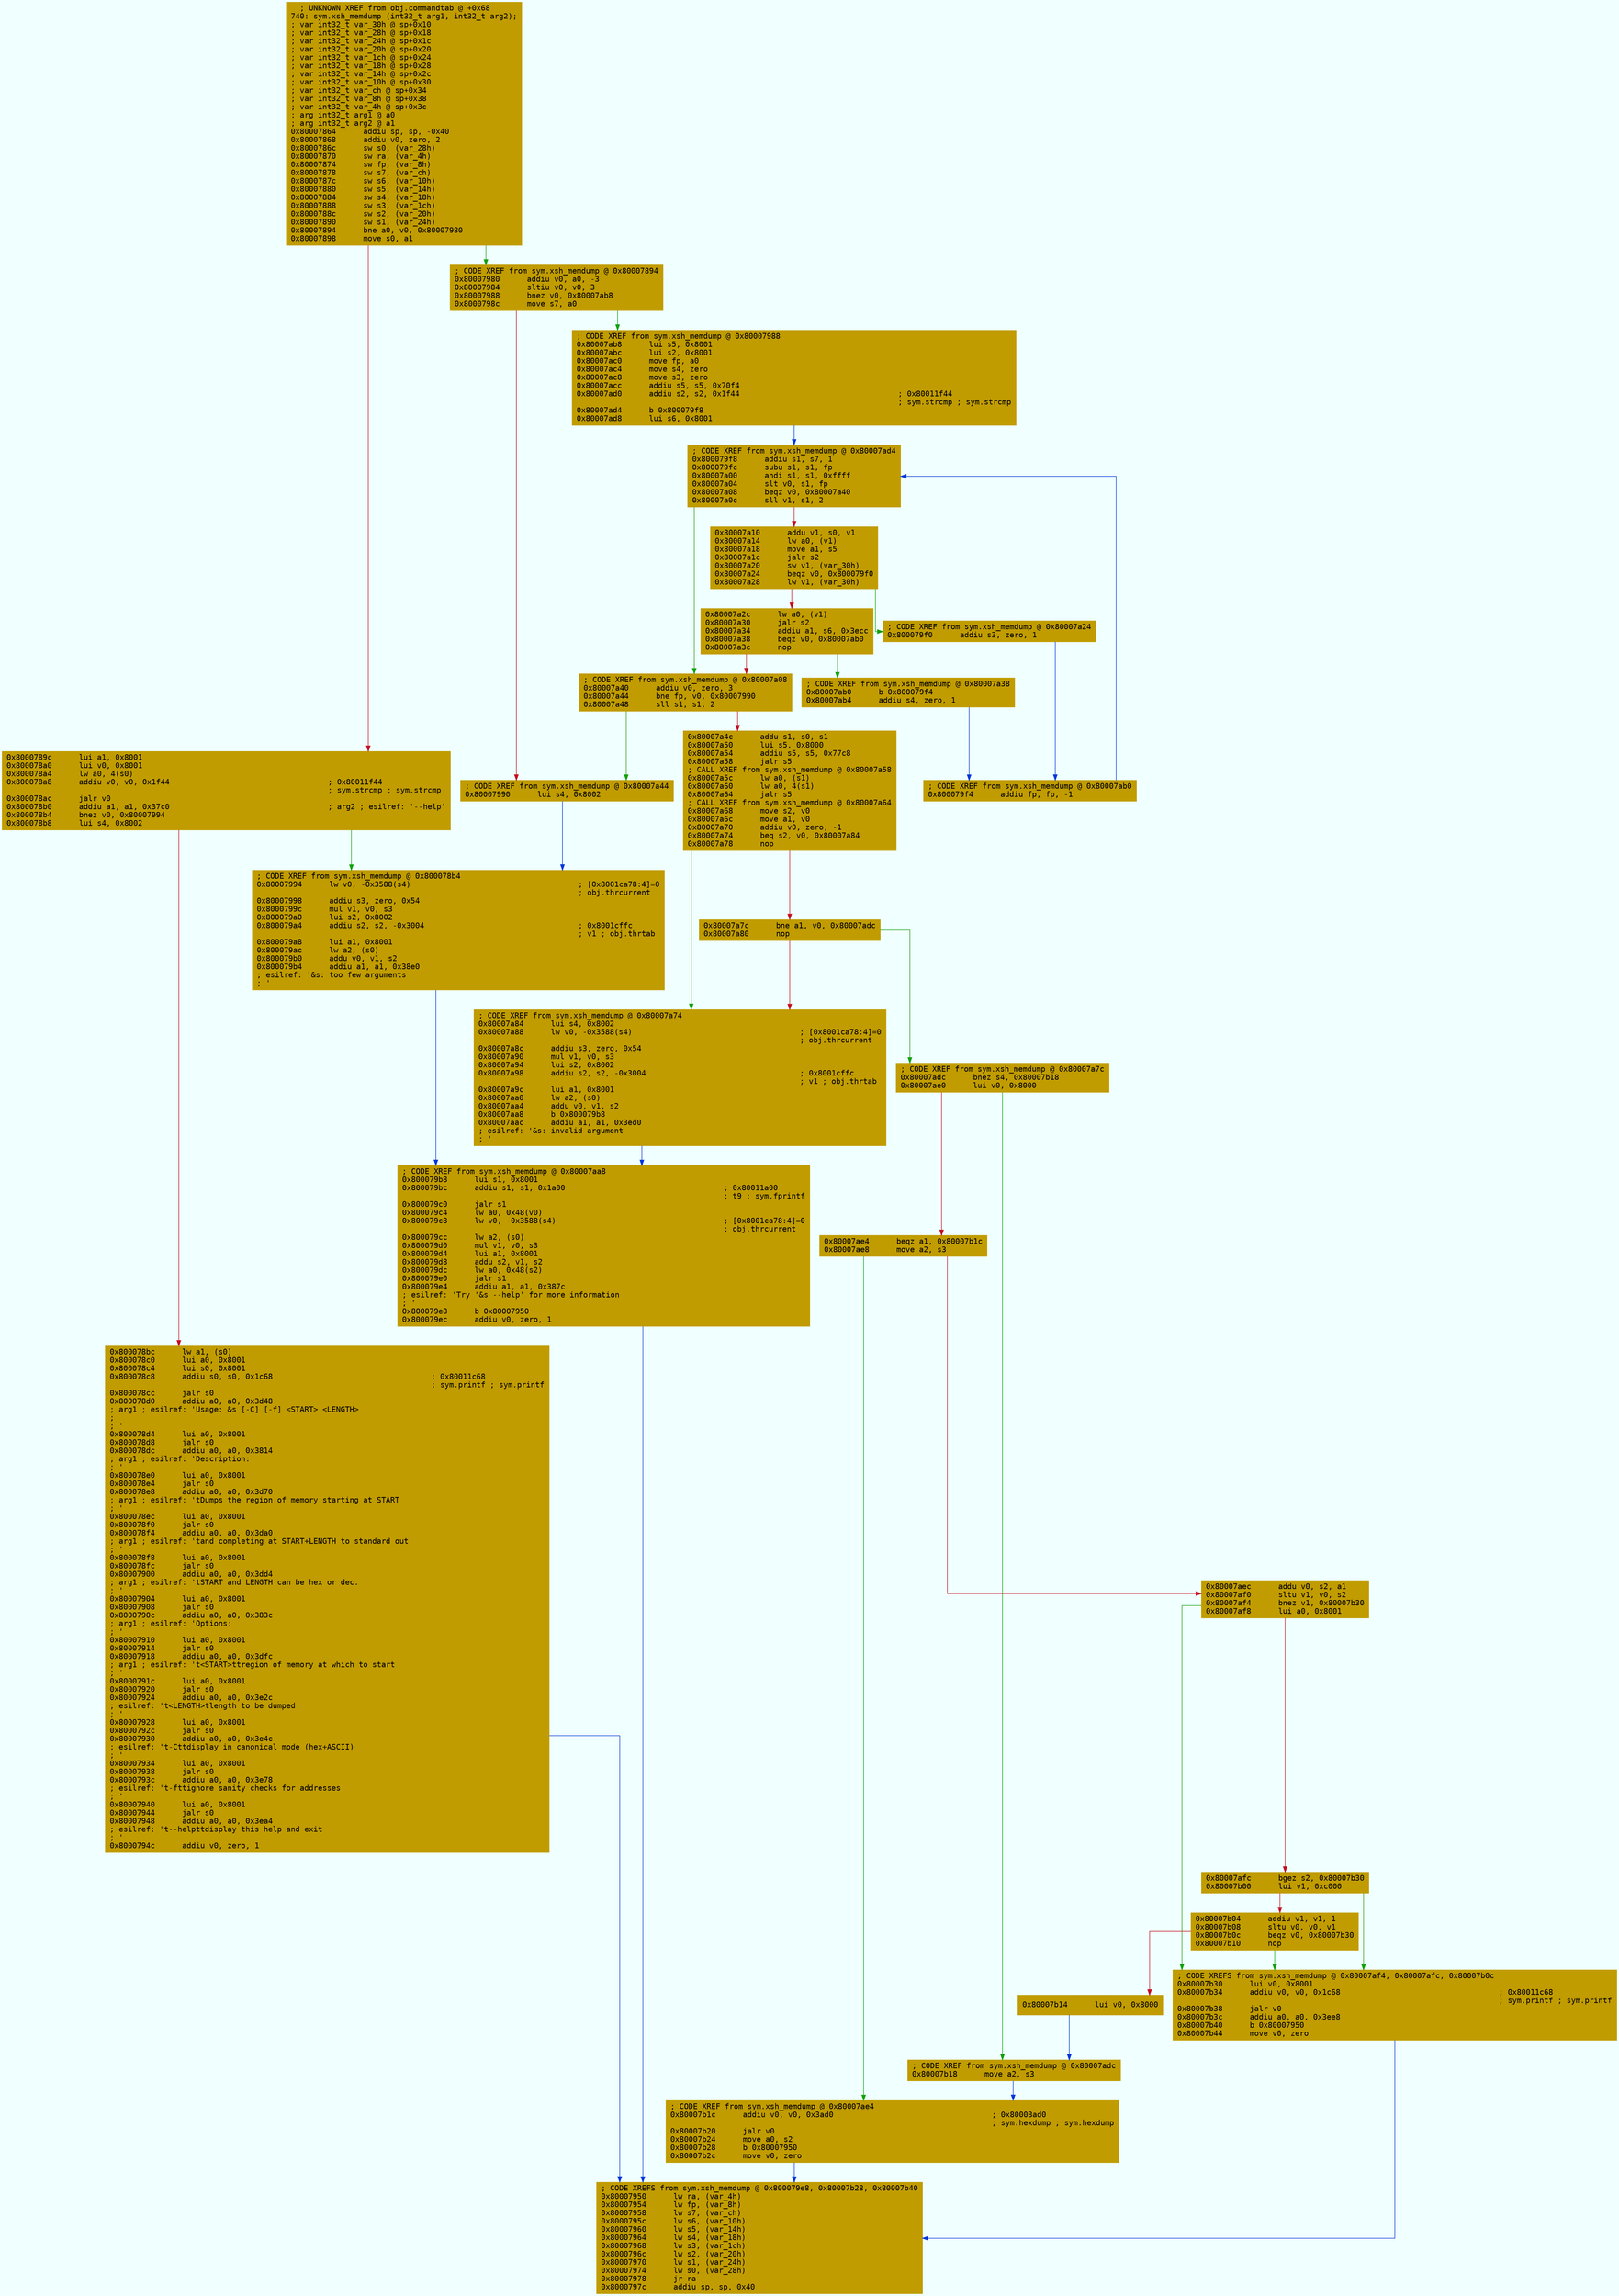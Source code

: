 digraph code {
	graph [bgcolor=azure fontsize=8 fontname="Courier" splines="ortho"];
	node [fillcolor=gray style=filled shape=box];
	edge [arrowhead="normal"];
	"0x80007864" [URL="sym.xsh_memdump/0x80007864", fillcolor="#c19c00",color="#c19c00", fontname="Courier",label="  ; UNKNOWN XREF from obj.commandtab @ +0x68\l740: sym.xsh_memdump (int32_t arg1, int32_t arg2);\l; var int32_t var_30h @ sp+0x10\l; var int32_t var_28h @ sp+0x18\l; var int32_t var_24h @ sp+0x1c\l; var int32_t var_20h @ sp+0x20\l; var int32_t var_1ch @ sp+0x24\l; var int32_t var_18h @ sp+0x28\l; var int32_t var_14h @ sp+0x2c\l; var int32_t var_10h @ sp+0x30\l; var int32_t var_ch @ sp+0x34\l; var int32_t var_8h @ sp+0x38\l; var int32_t var_4h @ sp+0x3c\l; arg int32_t arg1 @ a0\l; arg int32_t arg2 @ a1\l0x80007864      addiu sp, sp, -0x40\l0x80007868      addiu v0, zero, 2\l0x8000786c      sw s0, (var_28h)\l0x80007870      sw ra, (var_4h)\l0x80007874      sw fp, (var_8h)\l0x80007878      sw s7, (var_ch)\l0x8000787c      sw s6, (var_10h)\l0x80007880      sw s5, (var_14h)\l0x80007884      sw s4, (var_18h)\l0x80007888      sw s3, (var_1ch)\l0x8000788c      sw s2, (var_20h)\l0x80007890      sw s1, (var_24h)\l0x80007894      bne a0, v0, 0x80007980\l0x80007898      move s0, a1\l"]
	"0x8000789c" [URL="sym.xsh_memdump/0x8000789c", fillcolor="#c19c00",color="#c19c00", fontname="Courier",label="0x8000789c      lui a1, 0x8001\l0x800078a0      lui v0, 0x8001\l0x800078a4      lw a0, 4(s0)\l0x800078a8      addiu v0, v0, 0x1f44                                   ; 0x80011f44\l                                                                       ; sym.strcmp ; sym.strcmp\l0x800078ac      jalr v0\l0x800078b0      addiu a1, a1, 0x37c0                                   ; arg2 ; esilref: '--help'\l0x800078b4      bnez v0, 0x80007994\l0x800078b8      lui s4, 0x8002\l"]
	"0x800078bc" [URL="sym.xsh_memdump/0x800078bc", fillcolor="#c19c00",color="#c19c00", fontname="Courier",label="0x800078bc      lw a1, (s0)\l0x800078c0      lui a0, 0x8001\l0x800078c4      lui s0, 0x8001\l0x800078c8      addiu s0, s0, 0x1c68                                   ; 0x80011c68\l                                                                       ; sym.printf ; sym.printf\l0x800078cc      jalr s0\l0x800078d0      addiu a0, a0, 0x3d48                                   \l; arg1 ; esilref: 'Usage: &s [-C] [-f] <START> <LENGTH>\l; \l; '\l0x800078d4      lui a0, 0x8001\l0x800078d8      jalr s0\l0x800078dc      addiu a0, a0, 0x3814                                   \l; arg1 ; esilref: 'Description:\l; '\l0x800078e0      lui a0, 0x8001\l0x800078e4      jalr s0\l0x800078e8      addiu a0, a0, 0x3d70                                   \l; arg1 ; esilref: '\tDumps the region of memory starting at START\l; '\l0x800078ec      lui a0, 0x8001\l0x800078f0      jalr s0\l0x800078f4      addiu a0, a0, 0x3da0                                   \l; arg1 ; esilref: '\tand completing at START+LENGTH to standard out\l; '\l0x800078f8      lui a0, 0x8001\l0x800078fc      jalr s0\l0x80007900      addiu a0, a0, 0x3dd4                                   \l; arg1 ; esilref: '\tSTART and LENGTH can be hex or dec.\l; '\l0x80007904      lui a0, 0x8001\l0x80007908      jalr s0\l0x8000790c      addiu a0, a0, 0x383c                                   \l; arg1 ; esilref: 'Options:\l; '\l0x80007910      lui a0, 0x8001\l0x80007914      jalr s0\l0x80007918      addiu a0, a0, 0x3dfc                                   \l; arg1 ; esilref: '\t<START>\t\tregion of memory at which to start\l; '\l0x8000791c      lui a0, 0x8001\l0x80007920      jalr s0\l0x80007924      addiu a0, a0, 0x3e2c                                   \l; esilref: '\t<LENGTH>\tlength to be dumped\l; '\l0x80007928      lui a0, 0x8001\l0x8000792c      jalr s0\l0x80007930      addiu a0, a0, 0x3e4c                                   \l; esilref: '\t-C\t\tdisplay in canonical mode (hex+ASCII)\l; '\l0x80007934      lui a0, 0x8001\l0x80007938      jalr s0\l0x8000793c      addiu a0, a0, 0x3e78                                   \l; esilref: '\t-f\t\tignore sanity checks for addresses\l; '\l0x80007940      lui a0, 0x8001\l0x80007944      jalr s0\l0x80007948      addiu a0, a0, 0x3ea4                                   \l; esilref: '\t--help\t\tdisplay this help and exit\l; '\l0x8000794c      addiu v0, zero, 1\l"]
	"0x80007950" [URL="sym.xsh_memdump/0x80007950", fillcolor="#c19c00",color="#c19c00", fontname="Courier",label="; CODE XREFS from sym.xsh_memdump @ 0x800079e8, 0x80007b28, 0x80007b40\l0x80007950      lw ra, (var_4h)\l0x80007954      lw fp, (var_8h)\l0x80007958      lw s7, (var_ch)\l0x8000795c      lw s6, (var_10h)\l0x80007960      lw s5, (var_14h)\l0x80007964      lw s4, (var_18h)\l0x80007968      lw s3, (var_1ch)\l0x8000796c      lw s2, (var_20h)\l0x80007970      lw s1, (var_24h)\l0x80007974      lw s0, (var_28h)\l0x80007978      jr ra\l0x8000797c      addiu sp, sp, 0x40\l"]
	"0x80007980" [URL="sym.xsh_memdump/0x80007980", fillcolor="#c19c00",color="#c19c00", fontname="Courier",label="; CODE XREF from sym.xsh_memdump @ 0x80007894\l0x80007980      addiu v0, a0, -3\l0x80007984      sltiu v0, v0, 3\l0x80007988      bnez v0, 0x80007ab8\l0x8000798c      move s7, a0\l"]
	"0x80007990" [URL="sym.xsh_memdump/0x80007990", fillcolor="#c19c00",color="#c19c00", fontname="Courier",label="; CODE XREF from sym.xsh_memdump @ 0x80007a44\l0x80007990      lui s4, 0x8002\l"]
	"0x80007994" [URL="sym.xsh_memdump/0x80007994", fillcolor="#c19c00",color="#c19c00", fontname="Courier",label="; CODE XREF from sym.xsh_memdump @ 0x800078b4\l0x80007994      lw v0, -0x3588(s4)                                     ; [0x8001ca78:4]=0\l                                                                       ; obj.thrcurrent\l0x80007998      addiu s3, zero, 0x54\l0x8000799c      mul v1, v0, s3\l0x800079a0      lui s2, 0x8002\l0x800079a4      addiu s2, s2, -0x3004                                  ; 0x8001cffc\l                                                                       ; v1 ; obj.thrtab\l0x800079a8      lui a1, 0x8001\l0x800079ac      lw a2, (s0)\l0x800079b0      addu v0, v1, s2\l0x800079b4      addiu a1, a1, 0x38e0                                   \l; esilref: '&s: too few arguments\l; '\l"]
	"0x800079b8" [URL="sym.xsh_memdump/0x800079b8", fillcolor="#c19c00",color="#c19c00", fontname="Courier",label="; CODE XREF from sym.xsh_memdump @ 0x80007aa8\l0x800079b8      lui s1, 0x8001\l0x800079bc      addiu s1, s1, 0x1a00                                   ; 0x80011a00\l                                                                       ; t9 ; sym.fprintf\l0x800079c0      jalr s1\l0x800079c4      lw a0, 0x48(v0)\l0x800079c8      lw v0, -0x3588(s4)                                     ; [0x8001ca78:4]=0\l                                                                       ; obj.thrcurrent\l0x800079cc      lw a2, (s0)\l0x800079d0      mul v1, v0, s3\l0x800079d4      lui a1, 0x8001\l0x800079d8      addu s2, v1, s2\l0x800079dc      lw a0, 0x48(s2)\l0x800079e0      jalr s1\l0x800079e4      addiu a1, a1, 0x387c                                   \l; esilref: 'Try '&s --help' for more information\l; '\l0x800079e8      b 0x80007950\l0x800079ec      addiu v0, zero, 1\l"]
	"0x800079f0" [URL="sym.xsh_memdump/0x800079f0", fillcolor="#c19c00",color="#c19c00", fontname="Courier",label="; CODE XREF from sym.xsh_memdump @ 0x80007a24\l0x800079f0      addiu s3, zero, 1\l"]
	"0x800079f4" [URL="sym.xsh_memdump/0x800079f4", fillcolor="#c19c00",color="#c19c00", fontname="Courier",label="; CODE XREF from sym.xsh_memdump @ 0x80007ab0\l0x800079f4      addiu fp, fp, -1\l"]
	"0x800079f8" [URL="sym.xsh_memdump/0x800079f8", fillcolor="#c19c00",color="#c19c00", fontname="Courier",label="; CODE XREF from sym.xsh_memdump @ 0x80007ad4\l0x800079f8      addiu s1, s7, 1\l0x800079fc      subu s1, s1, fp\l0x80007a00      andi s1, s1, 0xffff\l0x80007a04      slt v0, s1, fp\l0x80007a08      beqz v0, 0x80007a40\l0x80007a0c      sll v1, s1, 2\l"]
	"0x80007a10" [URL="sym.xsh_memdump/0x80007a10", fillcolor="#c19c00",color="#c19c00", fontname="Courier",label="0x80007a10      addu v1, s0, v1\l0x80007a14      lw a0, (v1)\l0x80007a18      move a1, s5\l0x80007a1c      jalr s2\l0x80007a20      sw v1, (var_30h)\l0x80007a24      beqz v0, 0x800079f0\l0x80007a28      lw v1, (var_30h)\l"]
	"0x80007a2c" [URL="sym.xsh_memdump/0x80007a2c", fillcolor="#c19c00",color="#c19c00", fontname="Courier",label="0x80007a2c      lw a0, (v1)\l0x80007a30      jalr s2\l0x80007a34      addiu a1, s6, 0x3ecc\l0x80007a38      beqz v0, 0x80007ab0\l0x80007a3c      nop\l"]
	"0x80007a40" [URL="sym.xsh_memdump/0x80007a40", fillcolor="#c19c00",color="#c19c00", fontname="Courier",label="; CODE XREF from sym.xsh_memdump @ 0x80007a08\l0x80007a40      addiu v0, zero, 3\l0x80007a44      bne fp, v0, 0x80007990\l0x80007a48      sll s1, s1, 2\l"]
	"0x80007a4c" [URL="sym.xsh_memdump/0x80007a4c", fillcolor="#c19c00",color="#c19c00", fontname="Courier",label="0x80007a4c      addu s1, s0, s1\l0x80007a50      lui s5, 0x8000\l0x80007a54      addiu s5, s5, 0x77c8\l0x80007a58      jalr s5\l; CALL XREF from sym.xsh_memdump @ 0x80007a58\l0x80007a5c      lw a0, (s1)\l0x80007a60      lw a0, 4(s1)\l0x80007a64      jalr s5\l; CALL XREF from sym.xsh_memdump @ 0x80007a64\l0x80007a68      move s2, v0\l0x80007a6c      move a1, v0\l0x80007a70      addiu v0, zero, -1\l0x80007a74      beq s2, v0, 0x80007a84\l0x80007a78      nop\l"]
	"0x80007a7c" [URL="sym.xsh_memdump/0x80007a7c", fillcolor="#c19c00",color="#c19c00", fontname="Courier",label="0x80007a7c      bne a1, v0, 0x80007adc\l0x80007a80      nop\l"]
	"0x80007a84" [URL="sym.xsh_memdump/0x80007a84", fillcolor="#c19c00",color="#c19c00", fontname="Courier",label="; CODE XREF from sym.xsh_memdump @ 0x80007a74\l0x80007a84      lui s4, 0x8002\l0x80007a88      lw v0, -0x3588(s4)                                     ; [0x8001ca78:4]=0\l                                                                       ; obj.thrcurrent\l0x80007a8c      addiu s3, zero, 0x54\l0x80007a90      mul v1, v0, s3\l0x80007a94      lui s2, 0x8002\l0x80007a98      addiu s2, s2, -0x3004                                  ; 0x8001cffc\l                                                                       ; v1 ; obj.thrtab\l0x80007a9c      lui a1, 0x8001\l0x80007aa0      lw a2, (s0)\l0x80007aa4      addu v0, v1, s2\l0x80007aa8      b 0x800079b8\l0x80007aac      addiu a1, a1, 0x3ed0                                   \l; esilref: '&s: invalid argument\l; '\l"]
	"0x80007ab0" [URL="sym.xsh_memdump/0x80007ab0", fillcolor="#c19c00",color="#c19c00", fontname="Courier",label="; CODE XREF from sym.xsh_memdump @ 0x80007a38\l0x80007ab0      b 0x800079f4\l0x80007ab4      addiu s4, zero, 1\l"]
	"0x80007ab8" [URL="sym.xsh_memdump/0x80007ab8", fillcolor="#c19c00",color="#c19c00", fontname="Courier",label="; CODE XREF from sym.xsh_memdump @ 0x80007988\l0x80007ab8      lui s5, 0x8001\l0x80007abc      lui s2, 0x8001\l0x80007ac0      move fp, a0\l0x80007ac4      move s4, zero\l0x80007ac8      move s3, zero\l0x80007acc      addiu s5, s5, 0x70f4\l0x80007ad0      addiu s2, s2, 0x1f44                                   ; 0x80011f44\l                                                                       ; sym.strcmp ; sym.strcmp\l0x80007ad4      b 0x800079f8\l0x80007ad8      lui s6, 0x8001\l"]
	"0x80007adc" [URL="sym.xsh_memdump/0x80007adc", fillcolor="#c19c00",color="#c19c00", fontname="Courier",label="; CODE XREF from sym.xsh_memdump @ 0x80007a7c\l0x80007adc      bnez s4, 0x80007b18\l0x80007ae0      lui v0, 0x8000\l"]
	"0x80007ae4" [URL="sym.xsh_memdump/0x80007ae4", fillcolor="#c19c00",color="#c19c00", fontname="Courier",label="0x80007ae4      beqz a1, 0x80007b1c\l0x80007ae8      move a2, s3\l"]
	"0x80007aec" [URL="sym.xsh_memdump/0x80007aec", fillcolor="#c19c00",color="#c19c00", fontname="Courier",label="0x80007aec      addu v0, s2, a1\l0x80007af0      sltu v1, v0, s2\l0x80007af4      bnez v1, 0x80007b30\l0x80007af8      lui a0, 0x8001\l"]
	"0x80007afc" [URL="sym.xsh_memdump/0x80007afc", fillcolor="#c19c00",color="#c19c00", fontname="Courier",label="0x80007afc      bgez s2, 0x80007b30\l0x80007b00      lui v1, 0xc000\l"]
	"0x80007b04" [URL="sym.xsh_memdump/0x80007b04", fillcolor="#c19c00",color="#c19c00", fontname="Courier",label="0x80007b04      addiu v1, v1, 1\l0x80007b08      sltu v0, v0, v1\l0x80007b0c      beqz v0, 0x80007b30\l0x80007b10      nop\l"]
	"0x80007b14" [URL="sym.xsh_memdump/0x80007b14", fillcolor="#c19c00",color="#c19c00", fontname="Courier",label="0x80007b14      lui v0, 0x8000\l"]
	"0x80007b18" [URL="sym.xsh_memdump/0x80007b18", fillcolor="#c19c00",color="#c19c00", fontname="Courier",label="; CODE XREF from sym.xsh_memdump @ 0x80007adc\l0x80007b18      move a2, s3\l"]
	"0x80007b1c" [URL="sym.xsh_memdump/0x80007b1c", fillcolor="#c19c00",color="#c19c00", fontname="Courier",label="; CODE XREF from sym.xsh_memdump @ 0x80007ae4\l0x80007b1c      addiu v0, v0, 0x3ad0                                   ; 0x80003ad0\l                                                                       ; sym.hexdump ; sym.hexdump\l0x80007b20      jalr v0\l0x80007b24      move a0, s2\l0x80007b28      b 0x80007950\l0x80007b2c      move v0, zero\l"]
	"0x80007b30" [URL="sym.xsh_memdump/0x80007b30", fillcolor="#c19c00",color="#c19c00", fontname="Courier",label="; CODE XREFS from sym.xsh_memdump @ 0x80007af4, 0x80007afc, 0x80007b0c\l0x80007b30      lui v0, 0x8001\l0x80007b34      addiu v0, v0, 0x1c68                                   ; 0x80011c68\l                                                                       ; sym.printf ; sym.printf\l0x80007b38      jalr v0\l0x80007b3c      addiu a0, a0, 0x3ee8\l0x80007b40      b 0x80007950\l0x80007b44      move v0, zero\l"]
        "0x80007864" -> "0x80007980" [color="#13a10e"];
        "0x80007864" -> "0x8000789c" [color="#c50f1f"];
        "0x8000789c" -> "0x80007994" [color="#13a10e"];
        "0x8000789c" -> "0x800078bc" [color="#c50f1f"];
        "0x800078bc" -> "0x80007950" [color="#0037da"];
        "0x80007980" -> "0x80007ab8" [color="#13a10e"];
        "0x80007980" -> "0x80007990" [color="#c50f1f"];
        "0x80007990" -> "0x80007994" [color="#0037da"];
        "0x80007994" -> "0x800079b8" [color="#0037da"];
        "0x800079b8" -> "0x80007950" [color="#0037da"];
        "0x800079f0" -> "0x800079f4" [color="#0037da"];
        "0x800079f4" -> "0x800079f8" [color="#0037da"];
        "0x800079f8" -> "0x80007a40" [color="#13a10e"];
        "0x800079f8" -> "0x80007a10" [color="#c50f1f"];
        "0x80007a10" -> "0x800079f0" [color="#13a10e"];
        "0x80007a10" -> "0x80007a2c" [color="#c50f1f"];
        "0x80007a2c" -> "0x80007ab0" [color="#13a10e"];
        "0x80007a2c" -> "0x80007a40" [color="#c50f1f"];
        "0x80007a40" -> "0x80007990" [color="#13a10e"];
        "0x80007a40" -> "0x80007a4c" [color="#c50f1f"];
        "0x80007a4c" -> "0x80007a84" [color="#13a10e"];
        "0x80007a4c" -> "0x80007a7c" [color="#c50f1f"];
        "0x80007a7c" -> "0x80007adc" [color="#13a10e"];
        "0x80007a7c" -> "0x80007a84" [color="#c50f1f"];
        "0x80007a84" -> "0x800079b8" [color="#0037da"];
        "0x80007ab0" -> "0x800079f4" [color="#0037da"];
        "0x80007ab8" -> "0x800079f8" [color="#0037da"];
        "0x80007adc" -> "0x80007b18" [color="#13a10e"];
        "0x80007adc" -> "0x80007ae4" [color="#c50f1f"];
        "0x80007ae4" -> "0x80007b1c" [color="#13a10e"];
        "0x80007ae4" -> "0x80007aec" [color="#c50f1f"];
        "0x80007aec" -> "0x80007b30" [color="#13a10e"];
        "0x80007aec" -> "0x80007afc" [color="#c50f1f"];
        "0x80007afc" -> "0x80007b30" [color="#13a10e"];
        "0x80007afc" -> "0x80007b04" [color="#c50f1f"];
        "0x80007b04" -> "0x80007b30" [color="#13a10e"];
        "0x80007b04" -> "0x80007b14" [color="#c50f1f"];
        "0x80007b14" -> "0x80007b18" [color="#0037da"];
        "0x80007b18" -> "0x80007b1c" [color="#0037da"];
        "0x80007b1c" -> "0x80007950" [color="#0037da"];
        "0x80007b30" -> "0x80007950" [color="#0037da"];
}
